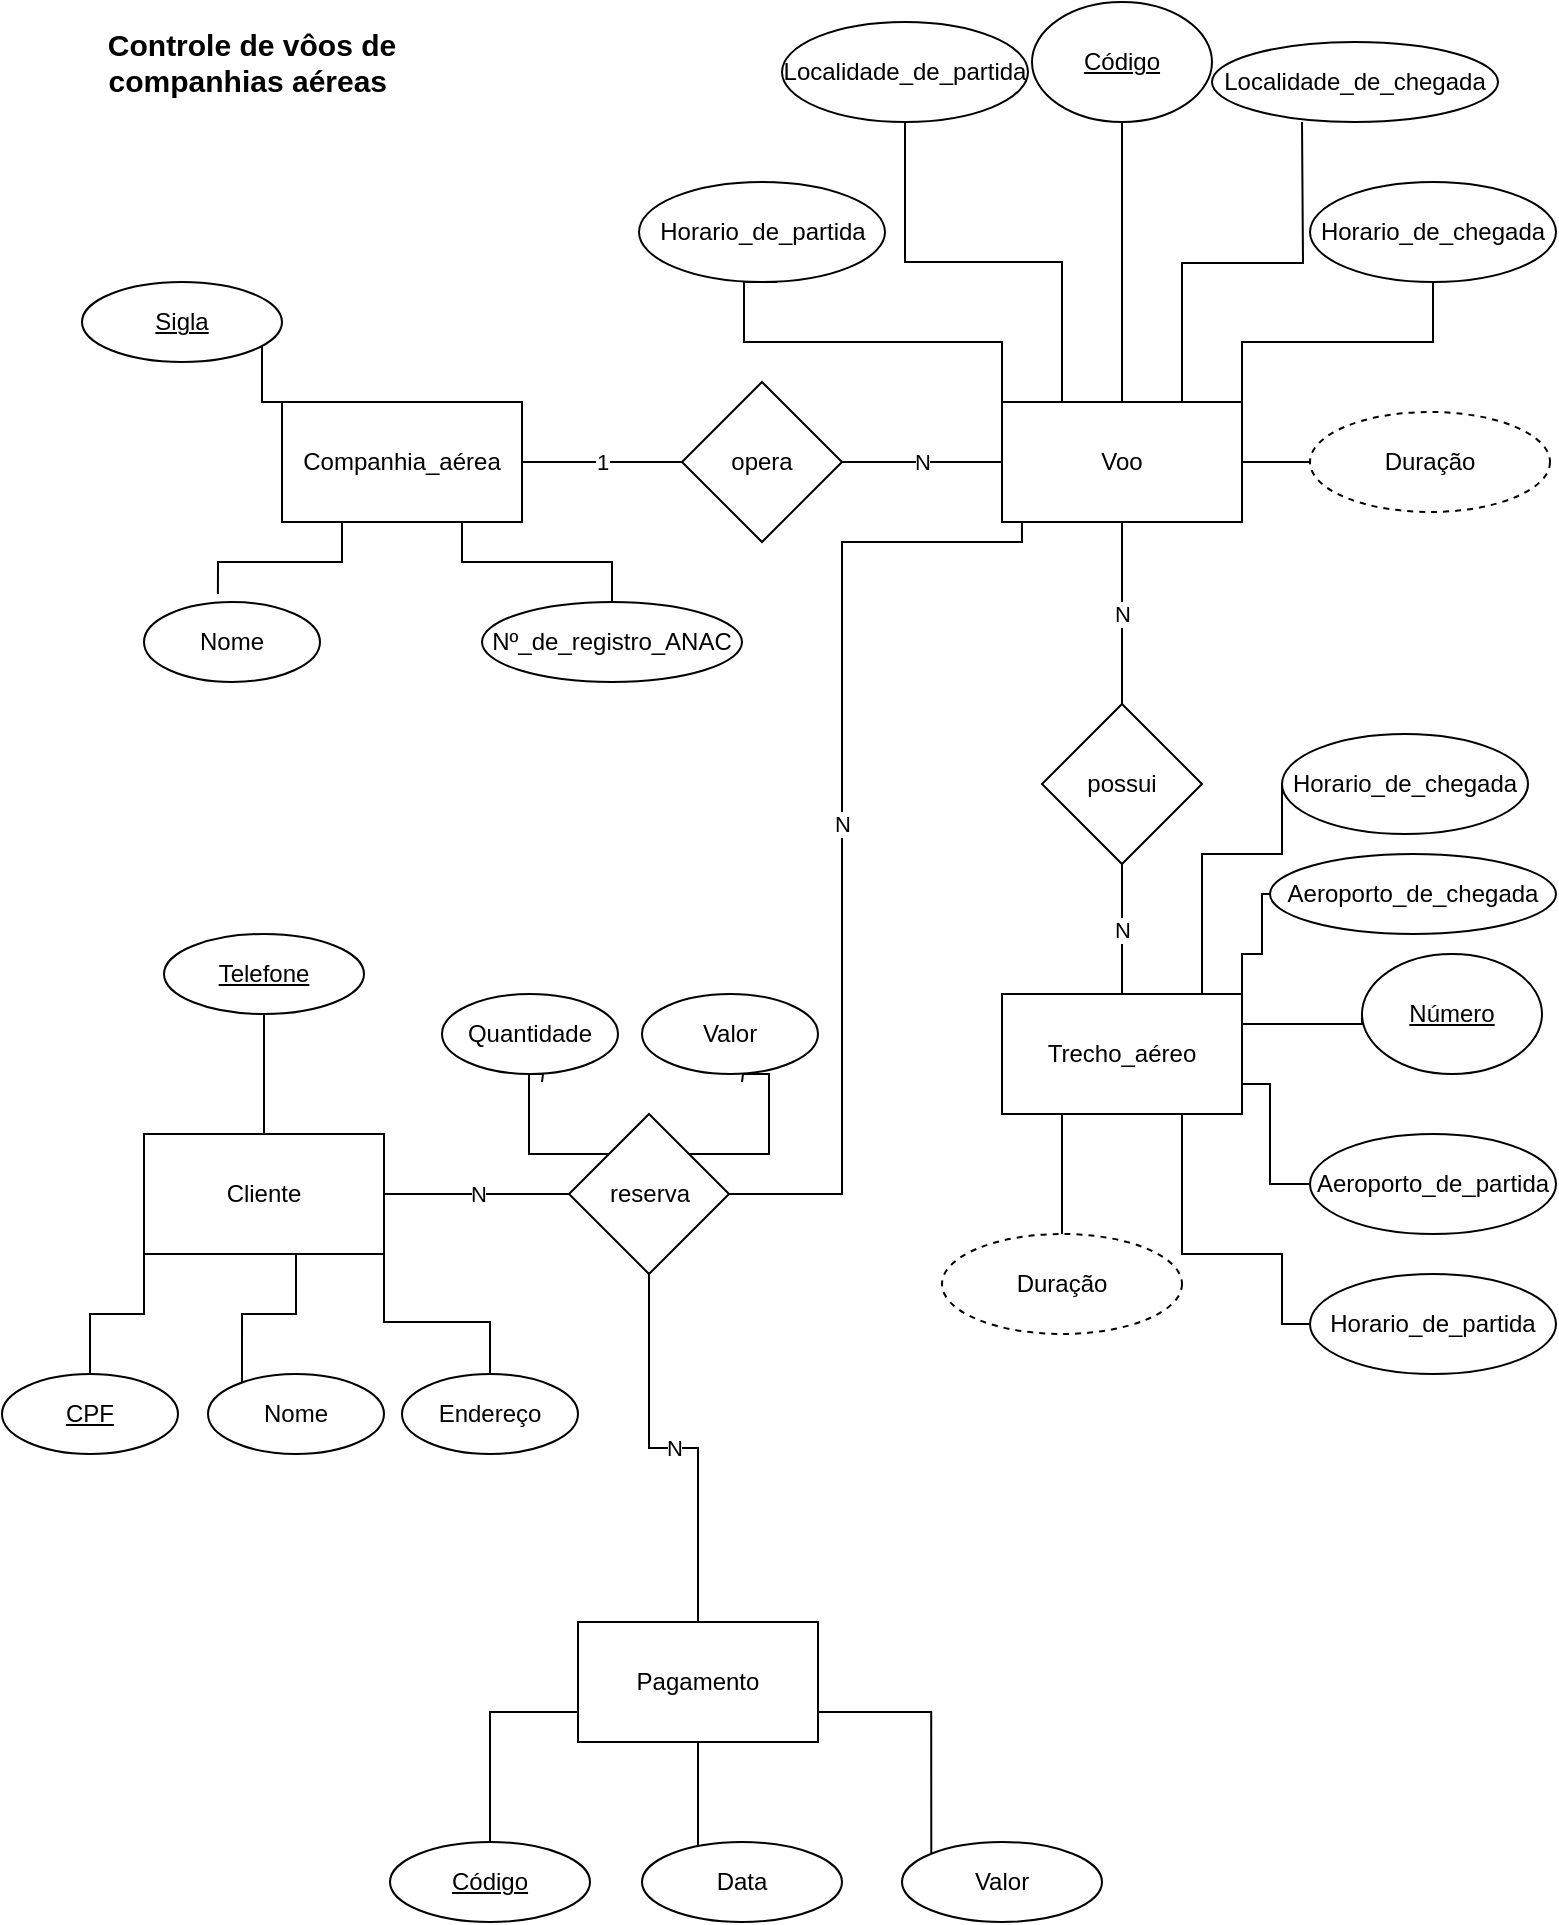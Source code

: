 <mxfile version="12.8.5" type="device"><diagram id="C5RBs43oDa-KdzZeNtuy" name="Page-1"><mxGraphModel dx="3045" dy="2165" grid="1" gridSize="10" guides="1" tooltips="1" connect="1" arrows="1" fold="1" page="1" pageScale="1" pageWidth="827" pageHeight="1169" math="0" shadow="0"><root><mxCell id="WIyWlLk6GJQsqaUBKTNV-0"/><mxCell id="WIyWlLk6GJQsqaUBKTNV-1" parent="WIyWlLk6GJQsqaUBKTNV-0"/><mxCell id="P8rQRXL99ZSEAoe0-SdU-0" value="&lt;font style=&quot;font-size: 15px&quot;&gt;Controle de vôos de companhias aéreas&amp;nbsp;&lt;/font&gt;" style="text;html=1;strokeColor=none;fillColor=none;align=center;verticalAlign=middle;whiteSpace=wrap;rounded=0;fontStyle=1" vertex="1" parent="WIyWlLk6GJQsqaUBKTNV-1"><mxGeometry x="60" y="-1110" width="230" height="60" as="geometry"/></mxCell><mxCell id="P8rQRXL99ZSEAoe0-SdU-7" value="1" style="edgeStyle=orthogonalEdgeStyle;rounded=0;orthogonalLoop=1;jettySize=auto;html=1;entryX=0;entryY=0.5;entryDx=0;entryDy=0;endArrow=none;endFill=0;" edge="1" parent="WIyWlLk6GJQsqaUBKTNV-1" source="P8rQRXL99ZSEAoe0-SdU-1" target="P8rQRXL99ZSEAoe0-SdU-2"><mxGeometry relative="1" as="geometry"/></mxCell><mxCell id="P8rQRXL99ZSEAoe0-SdU-50" style="edgeStyle=orthogonalEdgeStyle;rounded=0;orthogonalLoop=1;jettySize=auto;html=1;exitX=0;exitY=0;exitDx=0;exitDy=0;endArrow=none;endFill=0;" edge="1" parent="WIyWlLk6GJQsqaUBKTNV-1" source="P8rQRXL99ZSEAoe0-SdU-1" target="P8rQRXL99ZSEAoe0-SdU-49"><mxGeometry relative="1" as="geometry"><Array as="points"><mxPoint x="180" y="-910"/><mxPoint x="180" y="-930"/><mxPoint x="145" y="-930"/></Array></mxGeometry></mxCell><mxCell id="P8rQRXL99ZSEAoe0-SdU-52" style="edgeStyle=orthogonalEdgeStyle;rounded=0;orthogonalLoop=1;jettySize=auto;html=1;exitX=0.25;exitY=1;exitDx=0;exitDy=0;entryX=0.42;entryY=-0.1;entryDx=0;entryDy=0;entryPerimeter=0;endArrow=none;endFill=0;" edge="1" parent="WIyWlLk6GJQsqaUBKTNV-1" source="P8rQRXL99ZSEAoe0-SdU-1" target="P8rQRXL99ZSEAoe0-SdU-51"><mxGeometry relative="1" as="geometry"/></mxCell><mxCell id="P8rQRXL99ZSEAoe0-SdU-56" style="edgeStyle=orthogonalEdgeStyle;rounded=0;orthogonalLoop=1;jettySize=auto;html=1;exitX=0.75;exitY=1;exitDx=0;exitDy=0;entryX=0.5;entryY=0;entryDx=0;entryDy=0;endArrow=none;endFill=0;" edge="1" parent="WIyWlLk6GJQsqaUBKTNV-1" source="P8rQRXL99ZSEAoe0-SdU-1" target="P8rQRXL99ZSEAoe0-SdU-55"><mxGeometry relative="1" as="geometry"/></mxCell><mxCell id="P8rQRXL99ZSEAoe0-SdU-1" value="Companhia_aérea" style="rounded=0;whiteSpace=wrap;html=1;" vertex="1" parent="WIyWlLk6GJQsqaUBKTNV-1"><mxGeometry x="190" y="-910" width="120" height="60" as="geometry"/></mxCell><mxCell id="P8rQRXL99ZSEAoe0-SdU-6" value="N" style="edgeStyle=orthogonalEdgeStyle;rounded=0;orthogonalLoop=1;jettySize=auto;html=1;entryX=0;entryY=0.5;entryDx=0;entryDy=0;endArrow=none;endFill=0;" edge="1" parent="WIyWlLk6GJQsqaUBKTNV-1" source="P8rQRXL99ZSEAoe0-SdU-2" target="P8rQRXL99ZSEAoe0-SdU-4"><mxGeometry relative="1" as="geometry"/></mxCell><mxCell id="P8rQRXL99ZSEAoe0-SdU-2" value="opera" style="rhombus;whiteSpace=wrap;html=1;" vertex="1" parent="WIyWlLk6GJQsqaUBKTNV-1"><mxGeometry x="390" y="-920" width="80" height="80" as="geometry"/></mxCell><mxCell id="P8rQRXL99ZSEAoe0-SdU-31" style="edgeStyle=orthogonalEdgeStyle;rounded=0;orthogonalLoop=1;jettySize=auto;html=1;endArrow=none;endFill=0;entryX=0.5;entryY=1;entryDx=0;entryDy=0;" edge="1" parent="WIyWlLk6GJQsqaUBKTNV-1" source="P8rQRXL99ZSEAoe0-SdU-4" target="P8rQRXL99ZSEAoe0-SdU-32"><mxGeometry relative="1" as="geometry"><mxPoint x="610" y="-980" as="targetPoint"/></mxGeometry></mxCell><mxCell id="P8rQRXL99ZSEAoe0-SdU-34" style="edgeStyle=orthogonalEdgeStyle;rounded=0;orthogonalLoop=1;jettySize=auto;html=1;exitX=0.25;exitY=0;exitDx=0;exitDy=0;entryX=0.5;entryY=1;entryDx=0;entryDy=0;endArrow=none;endFill=0;" edge="1" parent="WIyWlLk6GJQsqaUBKTNV-1" source="P8rQRXL99ZSEAoe0-SdU-4" target="P8rQRXL99ZSEAoe0-SdU-33"><mxGeometry relative="1" as="geometry"/></mxCell><mxCell id="P8rQRXL99ZSEAoe0-SdU-35" style="edgeStyle=orthogonalEdgeStyle;rounded=0;orthogonalLoop=1;jettySize=auto;html=1;exitX=0.75;exitY=0;exitDx=0;exitDy=0;endArrow=none;endFill=0;" edge="1" parent="WIyWlLk6GJQsqaUBKTNV-1" source="P8rQRXL99ZSEAoe0-SdU-4"><mxGeometry relative="1" as="geometry"><mxPoint x="700" y="-1050" as="targetPoint"/></mxGeometry></mxCell><mxCell id="P8rQRXL99ZSEAoe0-SdU-40" style="edgeStyle=orthogonalEdgeStyle;rounded=0;orthogonalLoop=1;jettySize=auto;html=1;exitX=1;exitY=0.5;exitDx=0;exitDy=0;entryX=0.5;entryY=1;entryDx=0;entryDy=0;endArrow=none;endFill=0;" edge="1" parent="WIyWlLk6GJQsqaUBKTNV-1" source="P8rQRXL99ZSEAoe0-SdU-4" target="P8rQRXL99ZSEAoe0-SdU-39"><mxGeometry relative="1" as="geometry"><Array as="points"><mxPoint x="670" y="-940"/><mxPoint x="766" y="-940"/></Array></mxGeometry></mxCell><mxCell id="P8rQRXL99ZSEAoe0-SdU-43" style="edgeStyle=orthogonalEdgeStyle;rounded=0;orthogonalLoop=1;jettySize=auto;html=1;exitX=0;exitY=0.25;exitDx=0;exitDy=0;entryX=0.561;entryY=1;entryDx=0;entryDy=0;entryPerimeter=0;endArrow=none;endFill=0;" edge="1" parent="WIyWlLk6GJQsqaUBKTNV-1" source="P8rQRXL99ZSEAoe0-SdU-4" target="P8rQRXL99ZSEAoe0-SdU-42"><mxGeometry relative="1" as="geometry"><Array as="points"><mxPoint x="550" y="-940"/><mxPoint x="421" y="-940"/></Array></mxGeometry></mxCell><mxCell id="P8rQRXL99ZSEAoe0-SdU-44" style="edgeStyle=orthogonalEdgeStyle;rounded=0;orthogonalLoop=1;jettySize=auto;html=1;endArrow=none;endFill=0;" edge="1" parent="WIyWlLk6GJQsqaUBKTNV-1" source="P8rQRXL99ZSEAoe0-SdU-4" target="P8rQRXL99ZSEAoe0-SdU-45"><mxGeometry relative="1" as="geometry"><mxPoint x="730" y="-880" as="targetPoint"/></mxGeometry></mxCell><mxCell id="P8rQRXL99ZSEAoe0-SdU-4" value="Voo" style="rounded=0;whiteSpace=wrap;html=1;" vertex="1" parent="WIyWlLk6GJQsqaUBKTNV-1"><mxGeometry x="550" y="-910" width="120" height="60" as="geometry"/></mxCell><mxCell id="P8rQRXL99ZSEAoe0-SdU-18" style="edgeStyle=orthogonalEdgeStyle;rounded=0;orthogonalLoop=1;jettySize=auto;html=1;exitX=1;exitY=0.75;exitDx=0;exitDy=0;entryX=0;entryY=0.5;entryDx=0;entryDy=0;endArrow=none;endFill=0;" edge="1" parent="WIyWlLk6GJQsqaUBKTNV-1" source="P8rQRXL99ZSEAoe0-SdU-8" target="P8rQRXL99ZSEAoe0-SdU-12"><mxGeometry relative="1" as="geometry"><Array as="points"><mxPoint x="684" y="-569"/><mxPoint x="684" y="-519"/></Array></mxGeometry></mxCell><mxCell id="P8rQRXL99ZSEAoe0-SdU-24" style="edgeStyle=orthogonalEdgeStyle;rounded=0;orthogonalLoop=1;jettySize=auto;html=1;exitX=0.75;exitY=1;exitDx=0;exitDy=0;endArrow=none;endFill=0;entryX=0;entryY=0.5;entryDx=0;entryDy=0;" edge="1" parent="WIyWlLk6GJQsqaUBKTNV-1" source="P8rQRXL99ZSEAoe0-SdU-8" target="P8rQRXL99ZSEAoe0-SdU-21"><mxGeometry relative="1" as="geometry"><mxPoint x="716" y="-454" as="targetPoint"/><Array as="points"><mxPoint x="640" y="-484"/><mxPoint x="690" y="-484"/><mxPoint x="690" y="-449"/></Array></mxGeometry></mxCell><mxCell id="P8rQRXL99ZSEAoe0-SdU-25" style="edgeStyle=orthogonalEdgeStyle;rounded=0;orthogonalLoop=1;jettySize=auto;html=1;exitX=1;exitY=0.25;exitDx=0;exitDy=0;entryX=0;entryY=0.5;entryDx=0;entryDy=0;endArrow=none;endFill=0;" edge="1" parent="WIyWlLk6GJQsqaUBKTNV-1" source="P8rQRXL99ZSEAoe0-SdU-8" target="P8rQRXL99ZSEAoe0-SdU-22"><mxGeometry relative="1" as="geometry"><Array as="points"><mxPoint x="730" y="-599"/></Array></mxGeometry></mxCell><mxCell id="P8rQRXL99ZSEAoe0-SdU-28" style="edgeStyle=orthogonalEdgeStyle;rounded=0;orthogonalLoop=1;jettySize=auto;html=1;exitX=1;exitY=0;exitDx=0;exitDy=0;endArrow=none;endFill=0;" edge="1" parent="WIyWlLk6GJQsqaUBKTNV-1" source="P8rQRXL99ZSEAoe0-SdU-8"><mxGeometry relative="1" as="geometry"><mxPoint x="690" y="-664" as="targetPoint"/><Array as="points"><mxPoint x="670" y="-634"/><mxPoint x="680" y="-634"/><mxPoint x="680" y="-664"/></Array></mxGeometry></mxCell><mxCell id="P8rQRXL99ZSEAoe0-SdU-29" style="edgeStyle=orthogonalEdgeStyle;rounded=0;orthogonalLoop=1;jettySize=auto;html=1;exitX=0.75;exitY=0;exitDx=0;exitDy=0;endArrow=none;endFill=0;entryX=0;entryY=0.5;entryDx=0;entryDy=0;" edge="1" parent="WIyWlLk6GJQsqaUBKTNV-1" source="P8rQRXL99ZSEAoe0-SdU-8" target="P8rQRXL99ZSEAoe0-SdU-30"><mxGeometry relative="1" as="geometry"><mxPoint x="670" y="-724" as="targetPoint"/><Array as="points"><mxPoint x="650" y="-614"/><mxPoint x="650" y="-684"/><mxPoint x="690" y="-684"/></Array></mxGeometry></mxCell><mxCell id="P8rQRXL99ZSEAoe0-SdU-47" style="edgeStyle=orthogonalEdgeStyle;rounded=0;orthogonalLoop=1;jettySize=auto;html=1;exitX=0.25;exitY=1;exitDx=0;exitDy=0;endArrow=none;endFill=0;" edge="1" parent="WIyWlLk6GJQsqaUBKTNV-1" source="P8rQRXL99ZSEAoe0-SdU-8"><mxGeometry relative="1" as="geometry"><mxPoint x="580" y="-484" as="targetPoint"/></mxGeometry></mxCell><mxCell id="P8rQRXL99ZSEAoe0-SdU-8" value="Trecho_aéreo" style="rounded=0;whiteSpace=wrap;html=1;" vertex="1" parent="WIyWlLk6GJQsqaUBKTNV-1"><mxGeometry x="550" y="-614" width="120" height="60" as="geometry"/></mxCell><mxCell id="P8rQRXL99ZSEAoe0-SdU-10" value="N" style="edgeStyle=orthogonalEdgeStyle;rounded=0;orthogonalLoop=1;jettySize=auto;html=1;endArrow=none;endFill=0;" edge="1" parent="WIyWlLk6GJQsqaUBKTNV-1" source="P8rQRXL99ZSEAoe0-SdU-9" target="P8rQRXL99ZSEAoe0-SdU-4"><mxGeometry relative="1" as="geometry"><Array as="points"><mxPoint x="610" y="-830"/><mxPoint x="610" y="-830"/></Array></mxGeometry></mxCell><mxCell id="P8rQRXL99ZSEAoe0-SdU-11" value="N" style="edgeStyle=orthogonalEdgeStyle;rounded=0;orthogonalLoop=1;jettySize=auto;html=1;exitX=0.5;exitY=1;exitDx=0;exitDy=0;entryX=0.5;entryY=0;entryDx=0;entryDy=0;endArrow=none;endFill=0;" edge="1" parent="WIyWlLk6GJQsqaUBKTNV-1" source="P8rQRXL99ZSEAoe0-SdU-9" target="P8rQRXL99ZSEAoe0-SdU-8"><mxGeometry relative="1" as="geometry"/></mxCell><mxCell id="P8rQRXL99ZSEAoe0-SdU-9" value="possui" style="rhombus;whiteSpace=wrap;html=1;" vertex="1" parent="WIyWlLk6GJQsqaUBKTNV-1"><mxGeometry x="570" y="-759" width="80" height="80" as="geometry"/></mxCell><mxCell id="P8rQRXL99ZSEAoe0-SdU-12" value="Aeroporto_de_partida" style="ellipse;whiteSpace=wrap;html=1;" vertex="1" parent="WIyWlLk6GJQsqaUBKTNV-1"><mxGeometry x="704" y="-544" width="123" height="50" as="geometry"/></mxCell><mxCell id="P8rQRXL99ZSEAoe0-SdU-21" value="Horario_de_partida" style="ellipse;whiteSpace=wrap;html=1;" vertex="1" parent="WIyWlLk6GJQsqaUBKTNV-1"><mxGeometry x="704" y="-474" width="123" height="50" as="geometry"/></mxCell><mxCell id="P8rQRXL99ZSEAoe0-SdU-22" value="&lt;u&gt;Número&lt;/u&gt;" style="ellipse;whiteSpace=wrap;html=1;" vertex="1" parent="WIyWlLk6GJQsqaUBKTNV-1"><mxGeometry x="730" y="-634" width="90" height="60" as="geometry"/></mxCell><mxCell id="P8rQRXL99ZSEAoe0-SdU-23" value="Aeroporto_de_chegada" style="ellipse;whiteSpace=wrap;html=1;" vertex="1" parent="WIyWlLk6GJQsqaUBKTNV-1"><mxGeometry x="684" y="-684" width="143" height="40" as="geometry"/></mxCell><mxCell id="P8rQRXL99ZSEAoe0-SdU-30" value="Horario_de_chegada" style="ellipse;whiteSpace=wrap;html=1;" vertex="1" parent="WIyWlLk6GJQsqaUBKTNV-1"><mxGeometry x="690" y="-744" width="123" height="50" as="geometry"/></mxCell><mxCell id="P8rQRXL99ZSEAoe0-SdU-32" value="&lt;u&gt;Código&lt;/u&gt;" style="ellipse;whiteSpace=wrap;html=1;" vertex="1" parent="WIyWlLk6GJQsqaUBKTNV-1"><mxGeometry x="565" y="-1110" width="90" height="60" as="geometry"/></mxCell><mxCell id="P8rQRXL99ZSEAoe0-SdU-33" value="Localidade_de_partida" style="ellipse;whiteSpace=wrap;html=1;" vertex="1" parent="WIyWlLk6GJQsqaUBKTNV-1"><mxGeometry x="440" y="-1100" width="123" height="50" as="geometry"/></mxCell><mxCell id="P8rQRXL99ZSEAoe0-SdU-36" value="Localidade_de_chegada" style="ellipse;whiteSpace=wrap;html=1;" vertex="1" parent="WIyWlLk6GJQsqaUBKTNV-1"><mxGeometry x="655" y="-1090" width="143" height="40" as="geometry"/></mxCell><mxCell id="P8rQRXL99ZSEAoe0-SdU-39" value="Horario_de_chegada" style="ellipse;whiteSpace=wrap;html=1;" vertex="1" parent="WIyWlLk6GJQsqaUBKTNV-1"><mxGeometry x="704" y="-1020" width="123" height="50" as="geometry"/></mxCell><mxCell id="P8rQRXL99ZSEAoe0-SdU-42" value="Horario_de_partida" style="ellipse;whiteSpace=wrap;html=1;" vertex="1" parent="WIyWlLk6GJQsqaUBKTNV-1"><mxGeometry x="368.5" y="-1020" width="123" height="50" as="geometry"/></mxCell><mxCell id="P8rQRXL99ZSEAoe0-SdU-45" value="Duração" style="ellipse;whiteSpace=wrap;html=1;dashed=1;" vertex="1" parent="WIyWlLk6GJQsqaUBKTNV-1"><mxGeometry x="704" y="-905" width="120" height="50" as="geometry"/></mxCell><mxCell id="P8rQRXL99ZSEAoe0-SdU-48" value="Duração" style="ellipse;whiteSpace=wrap;html=1;dashed=1;" vertex="1" parent="WIyWlLk6GJQsqaUBKTNV-1"><mxGeometry x="520" y="-494" width="120" height="50" as="geometry"/></mxCell><mxCell id="P8rQRXL99ZSEAoe0-SdU-49" value="&lt;u&gt;Sigla&lt;/u&gt;" style="ellipse;whiteSpace=wrap;html=1;" vertex="1" parent="WIyWlLk6GJQsqaUBKTNV-1"><mxGeometry x="90" y="-970" width="100" height="40" as="geometry"/></mxCell><mxCell id="P8rQRXL99ZSEAoe0-SdU-51" value="Nome" style="ellipse;whiteSpace=wrap;html=1;" vertex="1" parent="WIyWlLk6GJQsqaUBKTNV-1"><mxGeometry x="121" y="-810" width="88" height="40" as="geometry"/></mxCell><mxCell id="P8rQRXL99ZSEAoe0-SdU-55" value="Nº_de_registro_ANAC" style="ellipse;whiteSpace=wrap;html=1;" vertex="1" parent="WIyWlLk6GJQsqaUBKTNV-1"><mxGeometry x="290" y="-810" width="130" height="40" as="geometry"/></mxCell><mxCell id="P8rQRXL99ZSEAoe0-SdU-60" value="N" style="edgeStyle=orthogonalEdgeStyle;rounded=0;orthogonalLoop=1;jettySize=auto;html=1;exitX=1;exitY=0.5;exitDx=0;exitDy=0;entryX=0;entryY=0.5;entryDx=0;entryDy=0;endArrow=none;endFill=0;" edge="1" parent="WIyWlLk6GJQsqaUBKTNV-1" source="P8rQRXL99ZSEAoe0-SdU-58" target="P8rQRXL99ZSEAoe0-SdU-59"><mxGeometry relative="1" as="geometry"/></mxCell><mxCell id="P8rQRXL99ZSEAoe0-SdU-64" style="edgeStyle=orthogonalEdgeStyle;rounded=0;orthogonalLoop=1;jettySize=auto;html=1;exitX=0;exitY=1;exitDx=0;exitDy=0;entryX=0.5;entryY=0;entryDx=0;entryDy=0;endArrow=none;endFill=0;" edge="1" parent="WIyWlLk6GJQsqaUBKTNV-1" source="P8rQRXL99ZSEAoe0-SdU-58" target="P8rQRXL99ZSEAoe0-SdU-63"><mxGeometry relative="1" as="geometry"/></mxCell><mxCell id="P8rQRXL99ZSEAoe0-SdU-68" style="edgeStyle=orthogonalEdgeStyle;rounded=0;orthogonalLoop=1;jettySize=auto;html=1;exitX=0.5;exitY=1;exitDx=0;exitDy=0;entryX=0.193;entryY=0.35;entryDx=0;entryDy=0;entryPerimeter=0;endArrow=none;endFill=0;" edge="1" parent="WIyWlLk6GJQsqaUBKTNV-1" source="P8rQRXL99ZSEAoe0-SdU-58" target="P8rQRXL99ZSEAoe0-SdU-66"><mxGeometry relative="1" as="geometry"><Array as="points"><mxPoint x="197" y="-484"/><mxPoint x="197" y="-454"/><mxPoint x="170" y="-454"/></Array></mxGeometry></mxCell><mxCell id="P8rQRXL99ZSEAoe0-SdU-73" style="edgeStyle=orthogonalEdgeStyle;rounded=0;orthogonalLoop=1;jettySize=auto;html=1;exitX=1;exitY=0.75;exitDx=0;exitDy=0;entryX=0.5;entryY=0;entryDx=0;entryDy=0;endArrow=none;endFill=0;" edge="1" parent="WIyWlLk6GJQsqaUBKTNV-1" source="P8rQRXL99ZSEAoe0-SdU-58" target="P8rQRXL99ZSEAoe0-SdU-70"><mxGeometry relative="1" as="geometry"><Array as="points"><mxPoint x="241" y="-450"/><mxPoint x="294" y="-450"/></Array></mxGeometry></mxCell><mxCell id="P8rQRXL99ZSEAoe0-SdU-75" style="edgeStyle=orthogonalEdgeStyle;rounded=0;orthogonalLoop=1;jettySize=auto;html=1;exitX=0.5;exitY=0;exitDx=0;exitDy=0;endArrow=none;endFill=0;entryX=0.5;entryY=1;entryDx=0;entryDy=0;" edge="1" parent="WIyWlLk6GJQsqaUBKTNV-1" source="P8rQRXL99ZSEAoe0-SdU-58" target="P8rQRXL99ZSEAoe0-SdU-76"><mxGeometry relative="1" as="geometry"><mxPoint x="181" y="-580" as="targetPoint"/></mxGeometry></mxCell><mxCell id="P8rQRXL99ZSEAoe0-SdU-58" value="Cliente&lt;br&gt;" style="rounded=0;whiteSpace=wrap;html=1;" vertex="1" parent="WIyWlLk6GJQsqaUBKTNV-1"><mxGeometry x="121" y="-544" width="120" height="60" as="geometry"/></mxCell><mxCell id="P8rQRXL99ZSEAoe0-SdU-61" value="N" style="edgeStyle=orthogonalEdgeStyle;rounded=0;orthogonalLoop=1;jettySize=auto;html=1;exitX=1;exitY=0.5;exitDx=0;exitDy=0;endArrow=none;endFill=0;entryX=0.083;entryY=1;entryDx=0;entryDy=0;entryPerimeter=0;" edge="1" parent="WIyWlLk6GJQsqaUBKTNV-1" source="P8rQRXL99ZSEAoe0-SdU-59" target="P8rQRXL99ZSEAoe0-SdU-4"><mxGeometry relative="1" as="geometry"><mxPoint x="520" y="-840" as="targetPoint"/><Array as="points"><mxPoint x="470" y="-514"/><mxPoint x="470" y="-840"/><mxPoint x="560" y="-840"/></Array></mxGeometry></mxCell><mxCell id="P8rQRXL99ZSEAoe0-SdU-81" style="edgeStyle=orthogonalEdgeStyle;rounded=0;orthogonalLoop=1;jettySize=auto;html=1;exitX=0;exitY=0;exitDx=0;exitDy=0;endArrow=none;endFill=0;" edge="1" parent="WIyWlLk6GJQsqaUBKTNV-1" source="P8rQRXL99ZSEAoe0-SdU-59"><mxGeometry relative="1" as="geometry"><mxPoint x="320" y="-570" as="targetPoint"/></mxGeometry></mxCell><mxCell id="P8rQRXL99ZSEAoe0-SdU-83" style="edgeStyle=orthogonalEdgeStyle;rounded=0;orthogonalLoop=1;jettySize=auto;html=1;exitX=1;exitY=0;exitDx=0;exitDy=0;endArrow=none;endFill=0;" edge="1" parent="WIyWlLk6GJQsqaUBKTNV-1" source="P8rQRXL99ZSEAoe0-SdU-59"><mxGeometry relative="1" as="geometry"><mxPoint x="420" y="-570" as="targetPoint"/></mxGeometry></mxCell><mxCell id="P8rQRXL99ZSEAoe0-SdU-89" value="N" style="edgeStyle=orthogonalEdgeStyle;rounded=0;orthogonalLoop=1;jettySize=auto;html=1;exitX=0.5;exitY=1;exitDx=0;exitDy=0;endArrow=none;endFill=0;" edge="1" parent="WIyWlLk6GJQsqaUBKTNV-1" source="P8rQRXL99ZSEAoe0-SdU-59" target="P8rQRXL99ZSEAoe0-SdU-87"><mxGeometry relative="1" as="geometry"/></mxCell><mxCell id="P8rQRXL99ZSEAoe0-SdU-59" value="reserva" style="rhombus;whiteSpace=wrap;html=1;" vertex="1" parent="WIyWlLk6GJQsqaUBKTNV-1"><mxGeometry x="333.5" y="-554" width="80" height="80" as="geometry"/></mxCell><mxCell id="P8rQRXL99ZSEAoe0-SdU-63" value="&lt;u&gt;CPF&lt;/u&gt;" style="ellipse;whiteSpace=wrap;html=1;" vertex="1" parent="WIyWlLk6GJQsqaUBKTNV-1"><mxGeometry x="50" y="-424" width="88" height="40" as="geometry"/></mxCell><mxCell id="P8rQRXL99ZSEAoe0-SdU-66" value="Nome" style="ellipse;whiteSpace=wrap;html=1;" vertex="1" parent="WIyWlLk6GJQsqaUBKTNV-1"><mxGeometry x="153" y="-424" width="88" height="40" as="geometry"/></mxCell><mxCell id="P8rQRXL99ZSEAoe0-SdU-70" value="Endereço" style="ellipse;whiteSpace=wrap;html=1;" vertex="1" parent="WIyWlLk6GJQsqaUBKTNV-1"><mxGeometry x="250" y="-424" width="88" height="40" as="geometry"/></mxCell><mxCell id="P8rQRXL99ZSEAoe0-SdU-76" value="&lt;u&gt;Telefone&lt;/u&gt;" style="ellipse;whiteSpace=wrap;html=1;" vertex="1" parent="WIyWlLk6GJQsqaUBKTNV-1"><mxGeometry x="131" y="-644" width="100" height="40" as="geometry"/></mxCell><mxCell id="P8rQRXL99ZSEAoe0-SdU-79" value="Quantidade" style="ellipse;whiteSpace=wrap;html=1;" vertex="1" parent="WIyWlLk6GJQsqaUBKTNV-1"><mxGeometry x="270" y="-614" width="88" height="40" as="geometry"/></mxCell><mxCell id="P8rQRXL99ZSEAoe0-SdU-80" value="Valor" style="ellipse;whiteSpace=wrap;html=1;" vertex="1" parent="WIyWlLk6GJQsqaUBKTNV-1"><mxGeometry x="370" y="-614" width="88" height="40" as="geometry"/></mxCell><mxCell id="P8rQRXL99ZSEAoe0-SdU-91" style="edgeStyle=orthogonalEdgeStyle;rounded=0;orthogonalLoop=1;jettySize=auto;html=1;exitX=0;exitY=0.75;exitDx=0;exitDy=0;entryX=0.5;entryY=0;entryDx=0;entryDy=0;endArrow=none;endFill=0;" edge="1" parent="WIyWlLk6GJQsqaUBKTNV-1" source="P8rQRXL99ZSEAoe0-SdU-87" target="P8rQRXL99ZSEAoe0-SdU-90"><mxGeometry relative="1" as="geometry"/></mxCell><mxCell id="P8rQRXL99ZSEAoe0-SdU-96" style="edgeStyle=orthogonalEdgeStyle;rounded=0;orthogonalLoop=1;jettySize=auto;html=1;exitX=0.5;exitY=1;exitDx=0;exitDy=0;entryX=0.28;entryY=0.25;entryDx=0;entryDy=0;entryPerimeter=0;endArrow=none;endFill=0;" edge="1" parent="WIyWlLk6GJQsqaUBKTNV-1" source="P8rQRXL99ZSEAoe0-SdU-87" target="P8rQRXL99ZSEAoe0-SdU-94"><mxGeometry relative="1" as="geometry"/></mxCell><mxCell id="P8rQRXL99ZSEAoe0-SdU-97" style="edgeStyle=orthogonalEdgeStyle;rounded=0;orthogonalLoop=1;jettySize=auto;html=1;exitX=1;exitY=0.75;exitDx=0;exitDy=0;entryX=0;entryY=0;entryDx=0;entryDy=0;endArrow=none;endFill=0;" edge="1" parent="WIyWlLk6GJQsqaUBKTNV-1" source="P8rQRXL99ZSEAoe0-SdU-87" target="P8rQRXL99ZSEAoe0-SdU-95"><mxGeometry relative="1" as="geometry"/></mxCell><mxCell id="P8rQRXL99ZSEAoe0-SdU-87" value="Pagamento" style="rounded=0;whiteSpace=wrap;html=1;" vertex="1" parent="WIyWlLk6GJQsqaUBKTNV-1"><mxGeometry x="338" y="-300" width="120" height="60" as="geometry"/></mxCell><mxCell id="P8rQRXL99ZSEAoe0-SdU-90" value="&lt;u&gt;Código&lt;/u&gt;" style="ellipse;whiteSpace=wrap;html=1;" vertex="1" parent="WIyWlLk6GJQsqaUBKTNV-1"><mxGeometry x="244" y="-190" width="100" height="40" as="geometry"/></mxCell><mxCell id="P8rQRXL99ZSEAoe0-SdU-94" value="Data" style="ellipse;whiteSpace=wrap;html=1;" vertex="1" parent="WIyWlLk6GJQsqaUBKTNV-1"><mxGeometry x="370" y="-190" width="100" height="40" as="geometry"/></mxCell><mxCell id="P8rQRXL99ZSEAoe0-SdU-95" value="Valor" style="ellipse;whiteSpace=wrap;html=1;" vertex="1" parent="WIyWlLk6GJQsqaUBKTNV-1"><mxGeometry x="500" y="-190" width="100" height="40" as="geometry"/></mxCell></root></mxGraphModel></diagram></mxfile>